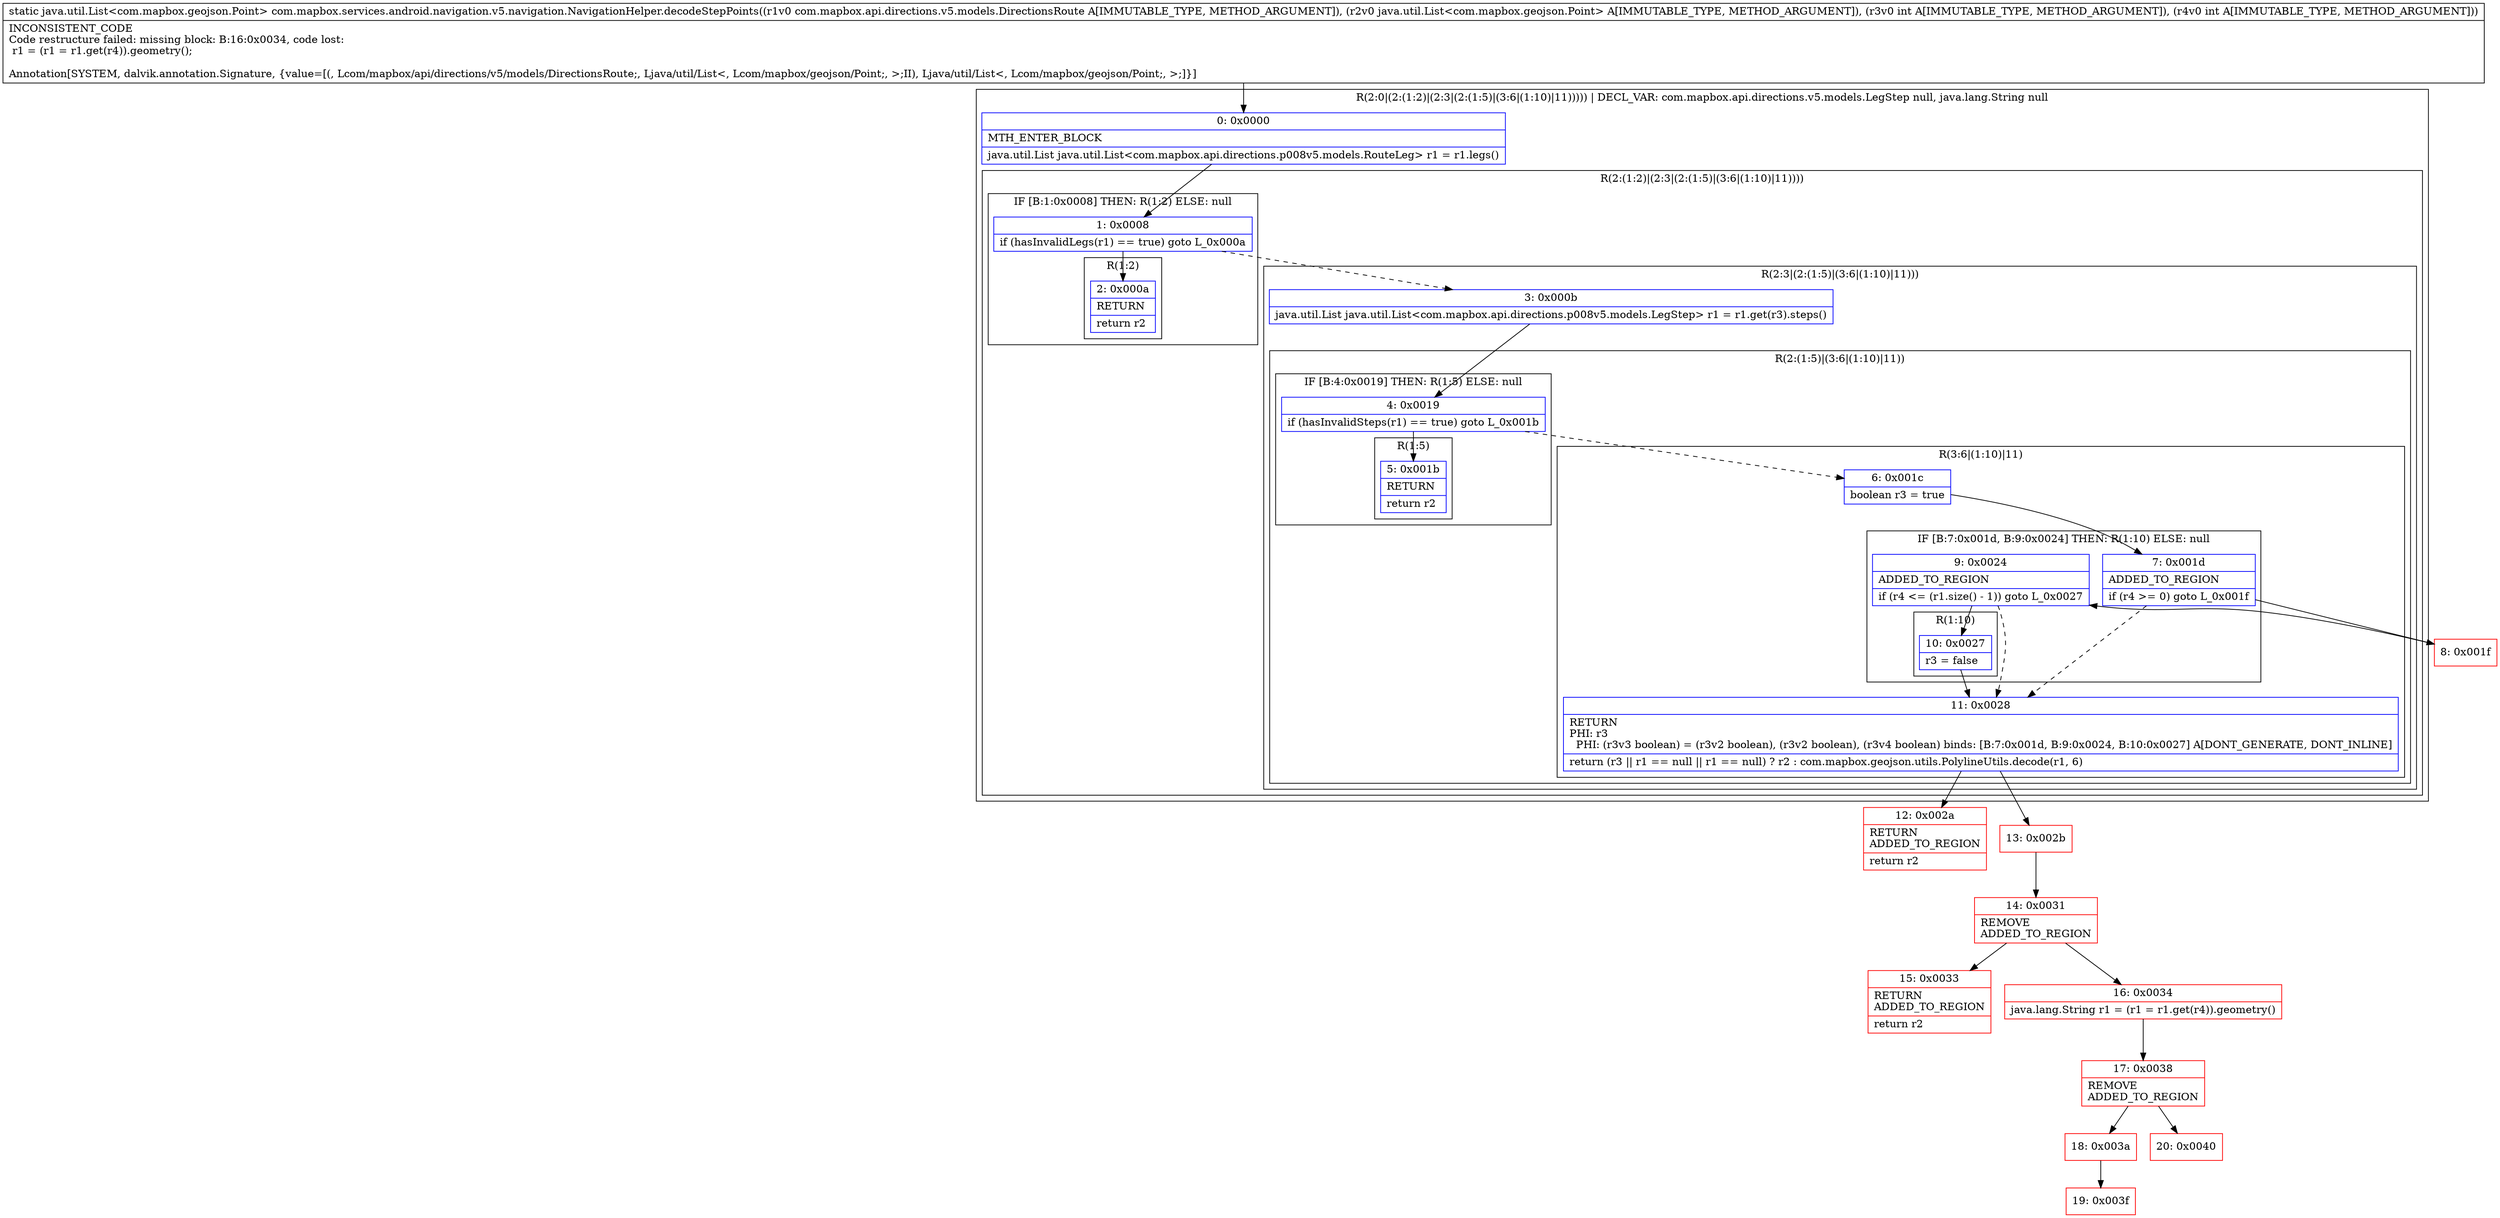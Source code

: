digraph "CFG forcom.mapbox.services.android.navigation.v5.navigation.NavigationHelper.decodeStepPoints(Lcom\/mapbox\/api\/directions\/v5\/models\/DirectionsRoute;Ljava\/util\/List;II)Ljava\/util\/List;" {
subgraph cluster_Region_1750028757 {
label = "R(2:0|(2:(1:2)|(2:3|(2:(1:5)|(3:6|(1:10)|11))))) | DECL_VAR: com.mapbox.api.directions.v5.models.LegStep null, java.lang.String null\l";
node [shape=record,color=blue];
Node_0 [shape=record,label="{0\:\ 0x0000|MTH_ENTER_BLOCK\l|java.util.List java.util.List\<com.mapbox.api.directions.p008v5.models.RouteLeg\> r1 = r1.legs()\l}"];
subgraph cluster_Region_681859250 {
label = "R(2:(1:2)|(2:3|(2:(1:5)|(3:6|(1:10)|11))))";
node [shape=record,color=blue];
subgraph cluster_IfRegion_362512859 {
label = "IF [B:1:0x0008] THEN: R(1:2) ELSE: null";
node [shape=record,color=blue];
Node_1 [shape=record,label="{1\:\ 0x0008|if (hasInvalidLegs(r1) == true) goto L_0x000a\l}"];
subgraph cluster_Region_1484931606 {
label = "R(1:2)";
node [shape=record,color=blue];
Node_2 [shape=record,label="{2\:\ 0x000a|RETURN\l|return r2\l}"];
}
}
subgraph cluster_Region_1291828717 {
label = "R(2:3|(2:(1:5)|(3:6|(1:10)|11)))";
node [shape=record,color=blue];
Node_3 [shape=record,label="{3\:\ 0x000b|java.util.List java.util.List\<com.mapbox.api.directions.p008v5.models.LegStep\> r1 = r1.get(r3).steps()\l}"];
subgraph cluster_Region_714233896 {
label = "R(2:(1:5)|(3:6|(1:10)|11))";
node [shape=record,color=blue];
subgraph cluster_IfRegion_404335414 {
label = "IF [B:4:0x0019] THEN: R(1:5) ELSE: null";
node [shape=record,color=blue];
Node_4 [shape=record,label="{4\:\ 0x0019|if (hasInvalidSteps(r1) == true) goto L_0x001b\l}"];
subgraph cluster_Region_1176671632 {
label = "R(1:5)";
node [shape=record,color=blue];
Node_5 [shape=record,label="{5\:\ 0x001b|RETURN\l|return r2\l}"];
}
}
subgraph cluster_Region_1125535186 {
label = "R(3:6|(1:10)|11)";
node [shape=record,color=blue];
Node_6 [shape=record,label="{6\:\ 0x001c|boolean r3 = true\l}"];
subgraph cluster_IfRegion_172654617 {
label = "IF [B:7:0x001d, B:9:0x0024] THEN: R(1:10) ELSE: null";
node [shape=record,color=blue];
Node_7 [shape=record,label="{7\:\ 0x001d|ADDED_TO_REGION\l|if (r4 \>= 0) goto L_0x001f\l}"];
Node_9 [shape=record,label="{9\:\ 0x0024|ADDED_TO_REGION\l|if (r4 \<= (r1.size() \- 1)) goto L_0x0027\l}"];
subgraph cluster_Region_1924632712 {
label = "R(1:10)";
node [shape=record,color=blue];
Node_10 [shape=record,label="{10\:\ 0x0027|r3 = false\l}"];
}
}
Node_11 [shape=record,label="{11\:\ 0x0028|RETURN\lPHI: r3 \l  PHI: (r3v3 boolean) = (r3v2 boolean), (r3v2 boolean), (r3v4 boolean) binds: [B:7:0x001d, B:9:0x0024, B:10:0x0027] A[DONT_GENERATE, DONT_INLINE]\l|return (r3 \|\| r1 == null \|\| r1 == null) ? r2 : com.mapbox.geojson.utils.PolylineUtils.decode(r1, 6)\l}"];
}
}
}
}
}
Node_8 [shape=record,color=red,label="{8\:\ 0x001f}"];
Node_12 [shape=record,color=red,label="{12\:\ 0x002a|RETURN\lADDED_TO_REGION\l|return r2\l}"];
Node_13 [shape=record,color=red,label="{13\:\ 0x002b}"];
Node_14 [shape=record,color=red,label="{14\:\ 0x0031|REMOVE\lADDED_TO_REGION\l}"];
Node_15 [shape=record,color=red,label="{15\:\ 0x0033|RETURN\lADDED_TO_REGION\l|return r2\l}"];
Node_16 [shape=record,color=red,label="{16\:\ 0x0034|java.lang.String r1 = (r1 = r1.get(r4)).geometry()\l}"];
Node_17 [shape=record,color=red,label="{17\:\ 0x0038|REMOVE\lADDED_TO_REGION\l}"];
Node_18 [shape=record,color=red,label="{18\:\ 0x003a}"];
Node_19 [shape=record,color=red,label="{19\:\ 0x003f}"];
Node_20 [shape=record,color=red,label="{20\:\ 0x0040}"];
MethodNode[shape=record,label="{static java.util.List\<com.mapbox.geojson.Point\> com.mapbox.services.android.navigation.v5.navigation.NavigationHelper.decodeStepPoints((r1v0 com.mapbox.api.directions.v5.models.DirectionsRoute A[IMMUTABLE_TYPE, METHOD_ARGUMENT]), (r2v0 java.util.List\<com.mapbox.geojson.Point\> A[IMMUTABLE_TYPE, METHOD_ARGUMENT]), (r3v0 int A[IMMUTABLE_TYPE, METHOD_ARGUMENT]), (r4v0 int A[IMMUTABLE_TYPE, METHOD_ARGUMENT]))  | INCONSISTENT_CODE\lCode restructure failed: missing block: B:16:0x0034, code lost:\l    r1 = (r1 = r1.get(r4)).geometry();\l\lAnnotation[SYSTEM, dalvik.annotation.Signature, \{value=[(, Lcom\/mapbox\/api\/directions\/v5\/models\/DirectionsRoute;, Ljava\/util\/List\<, Lcom\/mapbox\/geojson\/Point;, \>;II), Ljava\/util\/List\<, Lcom\/mapbox\/geojson\/Point;, \>;]\}]\l}"];
MethodNode -> Node_0;
Node_0 -> Node_1;
Node_1 -> Node_2;
Node_1 -> Node_3[style=dashed];
Node_3 -> Node_4;
Node_4 -> Node_5;
Node_4 -> Node_6[style=dashed];
Node_6 -> Node_7;
Node_7 -> Node_8;
Node_7 -> Node_11[style=dashed];
Node_9 -> Node_10;
Node_9 -> Node_11[style=dashed];
Node_10 -> Node_11;
Node_11 -> Node_12;
Node_11 -> Node_13;
Node_8 -> Node_9;
Node_13 -> Node_14;
Node_14 -> Node_15;
Node_14 -> Node_16;
Node_16 -> Node_17;
Node_17 -> Node_18;
Node_17 -> Node_20;
Node_18 -> Node_19;
}

